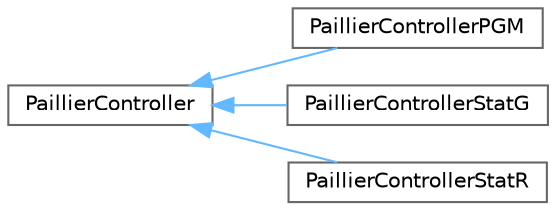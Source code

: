 digraph "Graphical Class Hierarchy"
{
 // LATEX_PDF_SIZE
  bgcolor="transparent";
  edge [fontname=Helvetica,fontsize=10,labelfontname=Helvetica,labelfontsize=10];
  node [fontname=Helvetica,fontsize=10,shape=box,height=0.2,width=0.4];
  rankdir="LR";
  Node0 [id="Node000000",label="PaillierController",height=0.2,width=0.4,color="grey40", fillcolor="white", style="filled",URL="$class_paillier_controller.html",tooltip=" "];
  Node0 -> Node1 [id="edge3_Node000000_Node000001",dir="back",color="steelblue1",style="solid",tooltip=" "];
  Node1 [id="Node000001",label="PaillierControllerPGM",height=0.2,width=0.4,color="grey40", fillcolor="white", style="filled",URL="$class_paillier_controller_p_g_m.html",tooltip=" "];
  Node0 -> Node2 [id="edge4_Node000000_Node000002",dir="back",color="steelblue1",style="solid",tooltip=" "];
  Node2 [id="Node000002",label="PaillierControllerStatG",height=0.2,width=0.4,color="grey40", fillcolor="white", style="filled",URL="$class_paillier_controller_stat_g.html",tooltip=" "];
  Node0 -> Node3 [id="edge5_Node000000_Node000003",dir="back",color="steelblue1",style="solid",tooltip=" "];
  Node3 [id="Node000003",label="PaillierControllerStatR",height=0.2,width=0.4,color="grey40", fillcolor="white", style="filled",URL="$class_paillier_controller_stat_r.html",tooltip=" "];
}
